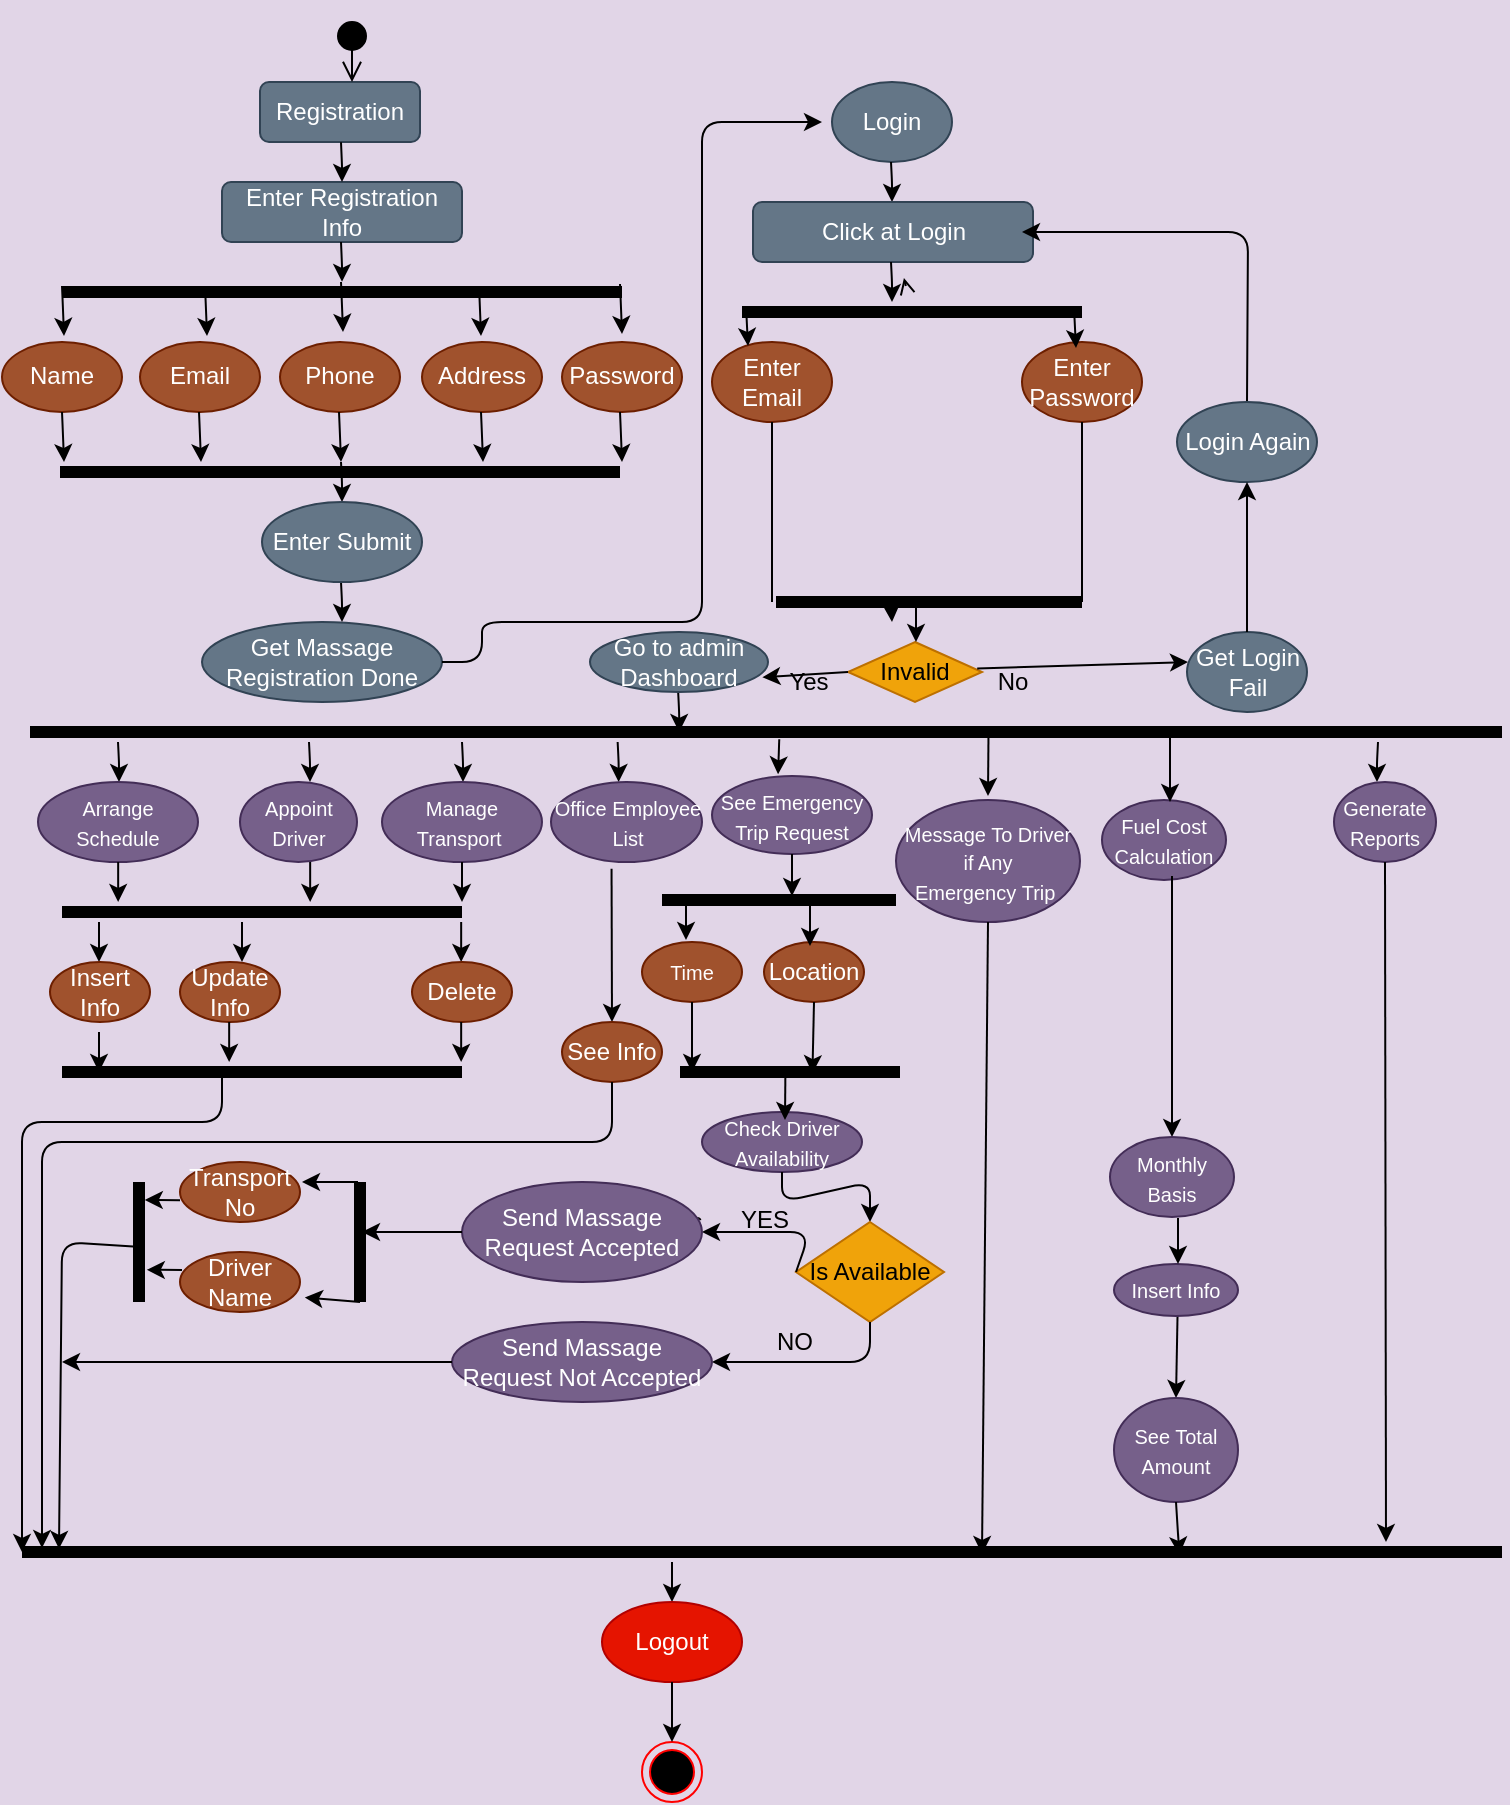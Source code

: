 <mxfile version="15.4.1" type="github">
  <diagram id="Zl01GysUVRrBJq3q0-Fd" name="Page-1">
    <mxGraphModel dx="981" dy="529" grid="0" gridSize="10" guides="1" tooltips="1" connect="1" arrows="1" fold="1" page="1" pageScale="1" pageWidth="827" pageHeight="1169" background="#E1D5E7" math="0" shadow="0">
      <root>
        <mxCell id="0" />
        <mxCell id="1" parent="0" />
        <mxCell id="w90_zhHVsFdHdV3SLVgs-108" value="" style="shape=line;html=1;strokeWidth=6;" parent="1" vertex="1">
          <mxGeometry x="340" y="444" width="117" height="10" as="geometry" />
        </mxCell>
        <mxCell id="w90_zhHVsFdHdV3SLVgs-115" value="" style="shape=line;html=1;strokeWidth=6;" parent="1" vertex="1">
          <mxGeometry x="24" y="360" width="736" height="10" as="geometry" />
        </mxCell>
        <mxCell id="w90_zhHVsFdHdV3SLVgs-117" value="" style="endArrow=classic;html=1;" parent="1" edge="1">
          <mxGeometry x="-376.5" y="220" width="50" height="50" as="geometry">
            <mxPoint x="68.0" y="370" as="sourcePoint" />
            <mxPoint x="68.5" y="390.0" as="targetPoint" />
            <Array as="points">
              <mxPoint x="68.5" y="380" />
            </Array>
          </mxGeometry>
        </mxCell>
        <mxCell id="w90_zhHVsFdHdV3SLVgs-118" value="" style="endArrow=classic;html=1;" parent="1" edge="1">
          <mxGeometry x="-281" y="220" width="50" height="50" as="geometry">
            <mxPoint x="163.5" y="370" as="sourcePoint" />
            <mxPoint x="164" y="390.0" as="targetPoint" />
            <Array as="points">
              <mxPoint x="164" y="380" />
            </Array>
          </mxGeometry>
        </mxCell>
        <mxCell id="w90_zhHVsFdHdV3SLVgs-119" value="" style="endArrow=classic;html=1;" parent="1" edge="1">
          <mxGeometry x="-204.5" y="220" width="50" height="50" as="geometry">
            <mxPoint x="240.0" y="370" as="sourcePoint" />
            <mxPoint x="240.5" y="390.0" as="targetPoint" />
            <Array as="points">
              <mxPoint x="240.5" y="380" />
            </Array>
          </mxGeometry>
        </mxCell>
        <mxCell id="w90_zhHVsFdHdV3SLVgs-120" value="" style="endArrow=classic;html=1;" parent="1" edge="1">
          <mxGeometry x="-126.68" y="220" width="50" height="50" as="geometry">
            <mxPoint x="317.82" y="370" as="sourcePoint" />
            <mxPoint x="318.32" y="390.0" as="targetPoint" />
            <Array as="points">
              <mxPoint x="318.32" y="380" />
            </Array>
          </mxGeometry>
        </mxCell>
        <mxCell id="w90_zhHVsFdHdV3SLVgs-121" value="" style="endArrow=classic;html=1;entryX=0.413;entryY=-0.021;entryDx=0;entryDy=0;entryPerimeter=0;exitX=0.509;exitY=0.86;exitDx=0;exitDy=0;exitPerimeter=0;" parent="1" source="w90_zhHVsFdHdV3SLVgs-115" target="w90_zhHVsFdHdV3SLVgs-132" edge="1">
          <mxGeometry x="-19.5" y="220" width="50" height="50" as="geometry">
            <mxPoint x="399" y="377" as="sourcePoint" />
            <mxPoint x="425.59" y="380" as="targetPoint" />
            <Array as="points" />
          </mxGeometry>
        </mxCell>
        <mxCell id="w90_zhHVsFdHdV3SLVgs-124" value="" style="endArrow=classic;html=1;" parent="1" edge="1">
          <mxGeometry x="252.5" y="220" width="50" height="50" as="geometry">
            <mxPoint x="698" y="370" as="sourcePoint" />
            <mxPoint x="697.5" y="390.0" as="targetPoint" />
            <Array as="points">
              <mxPoint x="697.5" y="380" />
            </Array>
          </mxGeometry>
        </mxCell>
        <mxCell id="w90_zhHVsFdHdV3SLVgs-128" value="&lt;font style=&quot;font-size: 10px&quot;&gt;Arrange Schedule&lt;/font&gt;" style="ellipse;whiteSpace=wrap;html=1;strokeColor=#432D57;direction=west;fillColor=#76608a;fontColor=#ffffff;" parent="1" vertex="1">
          <mxGeometry x="28" y="390" width="80" height="40" as="geometry" />
        </mxCell>
        <mxCell id="w90_zhHVsFdHdV3SLVgs-129" value="&lt;font style=&quot;font-size: 10px&quot;&gt;Appoint Driver&lt;/font&gt;" style="ellipse;whiteSpace=wrap;html=1;strokeColor=#432D57;fillColor=#76608a;fontColor=#ffffff;" parent="1" vertex="1">
          <mxGeometry x="129" y="390" width="58.5" height="40" as="geometry" />
        </mxCell>
        <mxCell id="w90_zhHVsFdHdV3SLVgs-130" value="&lt;font style=&quot;font-size: 10px&quot;&gt;Manage Transport&amp;nbsp;&lt;/font&gt;" style="ellipse;whiteSpace=wrap;html=1;strokeColor=#432D57;fillColor=#76608a;fontColor=#ffffff;" parent="1" vertex="1">
          <mxGeometry x="200" y="390" width="80" height="40" as="geometry" />
        </mxCell>
        <mxCell id="w90_zhHVsFdHdV3SLVgs-131" value="&lt;font style=&quot;font-size: 10px&quot;&gt;Office Employee List&lt;/font&gt;" style="ellipse;whiteSpace=wrap;html=1;strokeColor=#432D57;fillColor=#76608a;fontColor=#ffffff;" parent="1" vertex="1">
          <mxGeometry x="284.5" y="390" width="75.5" height="40" as="geometry" />
        </mxCell>
        <mxCell id="w90_zhHVsFdHdV3SLVgs-132" value="&lt;font style=&quot;font-size: 10px&quot;&gt;See Emergency Trip Request&lt;/font&gt;" style="ellipse;whiteSpace=wrap;html=1;strokeColor=#432D57;fillColor=#76608a;fontColor=#ffffff;" parent="1" vertex="1">
          <mxGeometry x="365" y="387" width="80" height="39" as="geometry" />
        </mxCell>
        <mxCell id="w90_zhHVsFdHdV3SLVgs-133" value="&lt;font style=&quot;font-size: 10px&quot;&gt;Fuel Cost Calculation&lt;/font&gt;" style="ellipse;whiteSpace=wrap;html=1;strokeColor=#432D57;fillColor=#76608a;fontColor=#ffffff;" parent="1" vertex="1">
          <mxGeometry x="560" y="399" width="62" height="40" as="geometry" />
        </mxCell>
        <mxCell id="w90_zhHVsFdHdV3SLVgs-136" value="&lt;font style=&quot;font-size: 10px&quot;&gt;Generate Reports&lt;/font&gt;" style="ellipse;whiteSpace=wrap;html=1;strokeColor=#432D57;fillColor=#76608a;fontColor=#ffffff;" parent="1" vertex="1">
          <mxGeometry x="676" y="390" width="51" height="40" as="geometry" />
        </mxCell>
        <mxCell id="w90_zhHVsFdHdV3SLVgs-139" value="" style="endArrow=classic;html=1;" parent="1" edge="1">
          <mxGeometry x="-96.42" y="195" width="50" height="50" as="geometry">
            <mxPoint x="348.08" y="345" as="sourcePoint" />
            <mxPoint x="348.58" y="365.0" as="targetPoint" />
            <Array as="points">
              <mxPoint x="348.58" y="355" />
            </Array>
          </mxGeometry>
        </mxCell>
        <mxCell id="w90_zhHVsFdHdV3SLVgs-142" value="" style="shape=line;html=1;strokeWidth=6;" parent="1" vertex="1">
          <mxGeometry x="40" y="450" width="200" height="10" as="geometry" />
        </mxCell>
        <mxCell id="w90_zhHVsFdHdV3SLVgs-143" value="" style="endArrow=classic;html=1;strokeColor=#000000;exitX=0.5;exitY=1;exitDx=0;exitDy=0;" parent="1" edge="1">
          <mxGeometry width="50" height="50" relative="1" as="geometry">
            <mxPoint x="68.08" y="430" as="sourcePoint" />
            <mxPoint x="68.08" y="450" as="targetPoint" />
          </mxGeometry>
        </mxCell>
        <mxCell id="w90_zhHVsFdHdV3SLVgs-144" value="" style="endArrow=classic;html=1;strokeColor=#000000;exitX=0.5;exitY=1;exitDx=0;exitDy=0;" parent="1" edge="1">
          <mxGeometry width="50" height="50" relative="1" as="geometry">
            <mxPoint x="164.08" y="430" as="sourcePoint" />
            <mxPoint x="164.08" y="450" as="targetPoint" />
          </mxGeometry>
        </mxCell>
        <mxCell id="w90_zhHVsFdHdV3SLVgs-145" value="" style="endArrow=classic;html=1;strokeColor=#000000;exitX=0.5;exitY=1;exitDx=0;exitDy=0;" parent="1" edge="1">
          <mxGeometry width="50" height="50" relative="1" as="geometry">
            <mxPoint x="240" y="430" as="sourcePoint" />
            <mxPoint x="240" y="450" as="targetPoint" />
          </mxGeometry>
        </mxCell>
        <mxCell id="w90_zhHVsFdHdV3SLVgs-146" value="" style="endArrow=classic;html=1;strokeColor=#000000;exitX=0.5;exitY=1;exitDx=0;exitDy=0;" parent="1" edge="1">
          <mxGeometry width="50" height="50" relative="1" as="geometry">
            <mxPoint x="58.5" y="460" as="sourcePoint" />
            <mxPoint x="58.5" y="480" as="targetPoint" />
          </mxGeometry>
        </mxCell>
        <mxCell id="w90_zhHVsFdHdV3SLVgs-147" value="Insert Info" style="ellipse;whiteSpace=wrap;html=1;strokeColor=#6D1F00;fillColor=#a0522d;fontColor=#ffffff;" parent="1" vertex="1">
          <mxGeometry x="34" y="480" width="50" height="30" as="geometry" />
        </mxCell>
        <mxCell id="w90_zhHVsFdHdV3SLVgs-149" value="" style="endArrow=classic;html=1;strokeColor=#000000;exitX=0.5;exitY=1;exitDx=0;exitDy=0;" parent="1" edge="1">
          <mxGeometry width="50" height="50" relative="1" as="geometry">
            <mxPoint x="130" y="460" as="sourcePoint" />
            <mxPoint x="130" y="480" as="targetPoint" />
          </mxGeometry>
        </mxCell>
        <mxCell id="w90_zhHVsFdHdV3SLVgs-150" value="" style="endArrow=classic;html=1;strokeColor=#000000;exitX=0.5;exitY=1;exitDx=0;exitDy=0;" parent="1" edge="1">
          <mxGeometry width="50" height="50" relative="1" as="geometry">
            <mxPoint x="239.58" y="460" as="sourcePoint" />
            <mxPoint x="239.58" y="480" as="targetPoint" />
          </mxGeometry>
        </mxCell>
        <mxCell id="w90_zhHVsFdHdV3SLVgs-151" value="Update Info" style="ellipse;whiteSpace=wrap;html=1;strokeColor=#6D1F00;fillColor=#a0522d;fontColor=#ffffff;" parent="1" vertex="1">
          <mxGeometry x="99" y="480" width="50" height="30" as="geometry" />
        </mxCell>
        <mxCell id="w90_zhHVsFdHdV3SLVgs-152" value="Delete" style="ellipse;whiteSpace=wrap;html=1;strokeColor=#6D1F00;fillColor=#a0522d;fontColor=#ffffff;" parent="1" vertex="1">
          <mxGeometry x="215" y="480" width="50" height="30" as="geometry" />
        </mxCell>
        <mxCell id="w90_zhHVsFdHdV3SLVgs-153" value="" style="shape=line;html=1;strokeWidth=6;" parent="1" vertex="1">
          <mxGeometry x="40" y="530" width="200" height="10" as="geometry" />
        </mxCell>
        <mxCell id="w90_zhHVsFdHdV3SLVgs-154" value="" style="endArrow=classic;html=1;strokeColor=#000000;exitX=0.5;exitY=1;exitDx=0;exitDy=0;" parent="1" edge="1">
          <mxGeometry width="50" height="50" relative="1" as="geometry">
            <mxPoint x="58.5" y="515" as="sourcePoint" />
            <mxPoint x="58.5" y="535" as="targetPoint" />
          </mxGeometry>
        </mxCell>
        <mxCell id="w90_zhHVsFdHdV3SLVgs-155" value="" style="endArrow=classic;html=1;strokeColor=#000000;exitX=0.5;exitY=1;exitDx=0;exitDy=0;" parent="1" edge="1">
          <mxGeometry width="50" height="50" relative="1" as="geometry">
            <mxPoint x="123.58" y="510" as="sourcePoint" />
            <mxPoint x="123.58" y="530" as="targetPoint" />
          </mxGeometry>
        </mxCell>
        <mxCell id="w90_zhHVsFdHdV3SLVgs-156" value="" style="endArrow=classic;html=1;strokeColor=#000000;exitX=0.5;exitY=1;exitDx=0;exitDy=0;" parent="1" edge="1">
          <mxGeometry width="50" height="50" relative="1" as="geometry">
            <mxPoint x="239.58" y="510" as="sourcePoint" />
            <mxPoint x="239.58" y="530" as="targetPoint" />
          </mxGeometry>
        </mxCell>
        <mxCell id="w90_zhHVsFdHdV3SLVgs-157" value="" style="endArrow=classic;html=1;strokeColor=#000000;entryX=0;entryY=0.5;entryDx=0;entryDy=0;entryPerimeter=0;" parent="1" target="w90_zhHVsFdHdV3SLVgs-243" edge="1">
          <mxGeometry width="50" height="50" relative="1" as="geometry">
            <mxPoint x="120" y="538" as="sourcePoint" />
            <mxPoint x="24" y="770" as="targetPoint" />
            <Array as="points">
              <mxPoint x="120" y="560" />
              <mxPoint x="20" y="560" />
            </Array>
          </mxGeometry>
        </mxCell>
        <mxCell id="w90_zhHVsFdHdV3SLVgs-158" value="" style="endArrow=classic;html=1;strokeColor=#000000;exitX=0.401;exitY=1.085;exitDx=0;exitDy=0;entryX=0.5;entryY=0;entryDx=0;entryDy=0;exitPerimeter=0;" parent="1" source="w90_zhHVsFdHdV3SLVgs-131" target="w90_zhHVsFdHdV3SLVgs-159" edge="1">
          <mxGeometry width="50" height="50" relative="1" as="geometry">
            <mxPoint x="330" y="430" as="sourcePoint" />
            <mxPoint x="330" y="450" as="targetPoint" />
          </mxGeometry>
        </mxCell>
        <mxCell id="w90_zhHVsFdHdV3SLVgs-159" value="See Info" style="ellipse;whiteSpace=wrap;html=1;strokeColor=#6D1F00;fillColor=#a0522d;fontColor=#ffffff;" parent="1" vertex="1">
          <mxGeometry x="290" y="510" width="50" height="30" as="geometry" />
        </mxCell>
        <mxCell id="w90_zhHVsFdHdV3SLVgs-161" value="" style="endArrow=classic;html=1;strokeColor=#000000;exitX=0.5;exitY=1;exitDx=0;exitDy=0;" parent="1" source="w90_zhHVsFdHdV3SLVgs-159" edge="1">
          <mxGeometry width="50" height="50" relative="1" as="geometry">
            <mxPoint x="320" y="570" as="sourcePoint" />
            <mxPoint x="30" y="773" as="targetPoint" />
            <Array as="points">
              <mxPoint x="315" y="570" />
              <mxPoint x="30" y="570" />
            </Array>
          </mxGeometry>
        </mxCell>
        <mxCell id="w90_zhHVsFdHdV3SLVgs-163" value="&lt;font style=&quot;font-size: 10px&quot;&gt;Time&lt;/font&gt;" style="ellipse;whiteSpace=wrap;html=1;strokeColor=#6D1F00;fillColor=#a0522d;fontColor=#ffffff;" parent="1" vertex="1">
          <mxGeometry x="330" y="470" width="50" height="30" as="geometry" />
        </mxCell>
        <mxCell id="w90_zhHVsFdHdV3SLVgs-173" value="&lt;font style=&quot;font-size: 10px&quot;&gt;Check Driver Availability&lt;/font&gt;" style="ellipse;whiteSpace=wrap;html=1;strokeColor=#432D57;fillColor=#76608a;fontColor=#ffffff;" parent="1" vertex="1">
          <mxGeometry x="360" y="555" width="80" height="30" as="geometry" />
        </mxCell>
        <mxCell id="w90_zhHVsFdHdV3SLVgs-174" value="" style="endArrow=classic;html=1;strokeColor=#000000;exitX=0.5;exitY=1;exitDx=0;exitDy=0;entryX=0.5;entryY=0;entryDx=0;entryDy=0;" parent="1" source="w90_zhHVsFdHdV3SLVgs-173" target="w90_zhHVsFdHdV3SLVgs-176" edge="1">
          <mxGeometry width="50" height="50" relative="1" as="geometry">
            <mxPoint x="520" y="525" as="sourcePoint" />
            <mxPoint x="420" y="550" as="targetPoint" />
            <Array as="points">
              <mxPoint x="400" y="600" />
              <mxPoint x="444" y="590" />
            </Array>
          </mxGeometry>
        </mxCell>
        <mxCell id="w90_zhHVsFdHdV3SLVgs-176" value="Is Available" style="rhombus;whiteSpace=wrap;html=1;strokeColor=#BD7000;fillColor=#f0a30a;fontColor=#000000;" parent="1" vertex="1">
          <mxGeometry x="407" y="610" width="74" height="50" as="geometry" />
        </mxCell>
        <mxCell id="w90_zhHVsFdHdV3SLVgs-177" value="" style="endArrow=classic;html=1;strokeColor=#000000;exitX=0;exitY=0.5;exitDx=0;exitDy=0;entryX=1;entryY=0.5;entryDx=0;entryDy=0;" parent="1" source="w90_zhHVsFdHdV3SLVgs-176" target="w90_zhHVsFdHdV3SLVgs-181" edge="1">
          <mxGeometry width="50" height="50" relative="1" as="geometry">
            <mxPoint x="350" y="590" as="sourcePoint" />
            <mxPoint x="300" y="590" as="targetPoint" />
            <Array as="points">
              <mxPoint x="414" y="615" />
            </Array>
          </mxGeometry>
        </mxCell>
        <mxCell id="w90_zhHVsFdHdV3SLVgs-178" value="Yes" style="text;html=1;align=center;verticalAlign=middle;resizable=0;points=[];autosize=1;strokeColor=none;" parent="1" vertex="1">
          <mxGeometry x="335" y="600" width="30" height="20" as="geometry" />
        </mxCell>
        <mxCell id="w90_zhHVsFdHdV3SLVgs-179" value="" style="endArrow=classic;html=1;strokeColor=#000000;exitX=0.5;exitY=1;exitDx=0;exitDy=0;entryX=1;entryY=0.5;entryDx=0;entryDy=0;" parent="1" source="w90_zhHVsFdHdV3SLVgs-176" target="w90_zhHVsFdHdV3SLVgs-182" edge="1">
          <mxGeometry width="50" height="50" relative="1" as="geometry">
            <mxPoint x="270" y="670" as="sourcePoint" />
            <mxPoint x="300" y="640" as="targetPoint" />
            <Array as="points">
              <mxPoint x="444" y="680" />
            </Array>
          </mxGeometry>
        </mxCell>
        <mxCell id="w90_zhHVsFdHdV3SLVgs-180" value="NO" style="text;html=1;align=center;verticalAlign=middle;resizable=0;points=[];autosize=1;strokeColor=none;" parent="1" vertex="1">
          <mxGeometry x="391.5" y="661" width="28" height="18" as="geometry" />
        </mxCell>
        <mxCell id="w90_zhHVsFdHdV3SLVgs-181" value="Send Massage Request Accepted" style="ellipse;whiteSpace=wrap;html=1;strokeColor=#432D57;fillColor=#76608a;fontColor=#ffffff;" parent="1" vertex="1">
          <mxGeometry x="240" y="590" width="120" height="50" as="geometry" />
        </mxCell>
        <mxCell id="w90_zhHVsFdHdV3SLVgs-182" value="Send Massage Request Not Accepted" style="ellipse;whiteSpace=wrap;html=1;strokeColor=#432D57;fillColor=#76608a;fontColor=#ffffff;" parent="1" vertex="1">
          <mxGeometry x="235" y="660" width="130" height="40" as="geometry" />
        </mxCell>
        <mxCell id="w90_zhHVsFdHdV3SLVgs-184" value="Transport No" style="ellipse;whiteSpace=wrap;html=1;strokeColor=#6D1F00;fillColor=#a0522d;fontColor=#ffffff;" parent="1" vertex="1">
          <mxGeometry x="99" y="580" width="60" height="30" as="geometry" />
        </mxCell>
        <mxCell id="w90_zhHVsFdHdV3SLVgs-185" value="Driver Name" style="ellipse;whiteSpace=wrap;html=1;strokeColor=#6D1F00;fillColor=#a0522d;fontColor=#ffffff;" parent="1" vertex="1">
          <mxGeometry x="99" y="625" width="60" height="30" as="geometry" />
        </mxCell>
        <mxCell id="w90_zhHVsFdHdV3SLVgs-188" value="" style="endArrow=classic;html=1;strokeColor=#000000;exitX=0;exitY=0.5;exitDx=0;exitDy=0;" parent="1" source="w90_zhHVsFdHdV3SLVgs-181" edge="1">
          <mxGeometry width="50" height="50" relative="1" as="geometry">
            <mxPoint x="180" y="620" as="sourcePoint" />
            <mxPoint x="190" y="615" as="targetPoint" />
          </mxGeometry>
        </mxCell>
        <mxCell id="w90_zhHVsFdHdV3SLVgs-191" value="" style="endArrow=classic;html=1;strokeColor=#000000;exitX=0.537;exitY=0.616;exitDx=0;exitDy=0;exitPerimeter=0;entryX=0.025;entryY=0.34;entryDx=0;entryDy=0;entryPerimeter=0;" parent="1" source="w90_zhHVsFdHdV3SLVgs-237" target="w90_zhHVsFdHdV3SLVgs-243" edge="1">
          <mxGeometry width="50" height="50" relative="1" as="geometry">
            <mxPoint x="70" y="620" as="sourcePoint" />
            <mxPoint x="40" y="1123" as="targetPoint" />
            <Array as="points">
              <mxPoint x="40" y="620" />
            </Array>
          </mxGeometry>
        </mxCell>
        <mxCell id="w90_zhHVsFdHdV3SLVgs-192" value="" style="endArrow=classic;html=1;strokeColor=#000000;exitX=0;exitY=0.5;exitDx=0;exitDy=0;" parent="1" source="w90_zhHVsFdHdV3SLVgs-182" edge="1">
          <mxGeometry width="50" height="50" relative="1" as="geometry">
            <mxPoint x="175.72" y="657.68" as="sourcePoint" />
            <mxPoint x="40" y="680" as="targetPoint" />
          </mxGeometry>
        </mxCell>
        <mxCell id="w90_zhHVsFdHdV3SLVgs-199" value="" style="endArrow=classic;html=1;strokeColor=#000000;entryX=0.5;entryY=0;entryDx=0;entryDy=0;" parent="1" target="w90_zhHVsFdHdV3SLVgs-205" edge="1">
          <mxGeometry width="50" height="50" relative="1" as="geometry">
            <mxPoint x="595" y="437" as="sourcePoint" />
            <mxPoint x="587" y="567.5" as="targetPoint" />
            <Array as="points" />
          </mxGeometry>
        </mxCell>
        <mxCell id="w90_zhHVsFdHdV3SLVgs-205" value="&lt;font style=&quot;font-size: 10px&quot;&gt;Monthly Basis&lt;/font&gt;" style="ellipse;whiteSpace=wrap;html=1;strokeColor=#432D57;fillColor=#76608a;fontColor=#ffffff;" parent="1" vertex="1">
          <mxGeometry x="564" y="567.5" width="62" height="40" as="geometry" />
        </mxCell>
        <mxCell id="w90_zhHVsFdHdV3SLVgs-212" value="" style="endArrow=classic;html=1;strokeColor=#000000;exitX=0.5;exitY=1;exitDx=0;exitDy=0;entryX=0.5;entryY=0;entryDx=0;entryDy=0;" parent="1" target="w90_zhHVsFdHdV3SLVgs-215" edge="1">
          <mxGeometry width="50" height="50" relative="1" as="geometry">
            <mxPoint x="598" y="644" as="sourcePoint" />
            <mxPoint x="603" y="698" as="targetPoint" />
          </mxGeometry>
        </mxCell>
        <mxCell id="w90_zhHVsFdHdV3SLVgs-215" value="&lt;font style=&quot;font-size: 10px&quot;&gt;See Total Amount&lt;/font&gt;" style="ellipse;whiteSpace=wrap;html=1;strokeColor=#432D57;fillColor=#76608a;fontColor=#ffffff;" parent="1" vertex="1">
          <mxGeometry x="566" y="698" width="62" height="52" as="geometry" />
        </mxCell>
        <mxCell id="w90_zhHVsFdHdV3SLVgs-221" value="" style="endArrow=classic;html=1;strokeColor=#000000;exitX=0.5;exitY=1;exitDx=0;exitDy=0;" parent="1" source="w90_zhHVsFdHdV3SLVgs-132" edge="1">
          <mxGeometry width="50" height="50" relative="1" as="geometry">
            <mxPoint x="320" y="460" as="sourcePoint" />
            <mxPoint x="405" y="447" as="targetPoint" />
          </mxGeometry>
        </mxCell>
        <mxCell id="w90_zhHVsFdHdV3SLVgs-164" value="Location" style="ellipse;whiteSpace=wrap;html=1;strokeColor=#6D1F00;fillColor=#a0522d;fontColor=#ffffff;" parent="1" vertex="1">
          <mxGeometry x="391" y="470" width="50" height="30" as="geometry" />
        </mxCell>
        <mxCell id="w90_zhHVsFdHdV3SLVgs-226" value="" style="endArrow=classic;html=1;strokeColor=#000000;exitX=0.06;exitY=0.42;exitDx=0;exitDy=0;exitPerimeter=0;" parent="1" edge="1">
          <mxGeometry width="50" height="50" relative="1" as="geometry">
            <mxPoint x="352.02" y="448.2" as="sourcePoint" />
            <mxPoint x="352" y="469" as="targetPoint" />
          </mxGeometry>
        </mxCell>
        <mxCell id="w90_zhHVsFdHdV3SLVgs-230" value="" style="endArrow=classic;html=1;strokeColor=#000000;exitX=0.5;exitY=1;exitDx=0;exitDy=0;entryX=0.602;entryY=0.56;entryDx=0;entryDy=0;entryPerimeter=0;" parent="1" source="w90_zhHVsFdHdV3SLVgs-164" target="w90_zhHVsFdHdV3SLVgs-232" edge="1">
          <mxGeometry width="50" height="50" relative="1" as="geometry">
            <mxPoint x="443.708" y="510" as="sourcePoint" />
            <mxPoint x="402" y="535" as="targetPoint" />
          </mxGeometry>
        </mxCell>
        <mxCell id="w90_zhHVsFdHdV3SLVgs-231" value="" style="endArrow=classic;html=1;strokeColor=#000000;exitX=0.5;exitY=1;exitDx=0;exitDy=0;" parent="1" source="w90_zhHVsFdHdV3SLVgs-163" edge="1">
          <mxGeometry width="50" height="50" relative="1" as="geometry">
            <mxPoint x="367.708" y="510" as="sourcePoint" />
            <mxPoint x="355" y="535" as="targetPoint" />
          </mxGeometry>
        </mxCell>
        <mxCell id="w90_zhHVsFdHdV3SLVgs-232" value="" style="shape=line;html=1;strokeWidth=6;" parent="1" vertex="1">
          <mxGeometry x="349" y="530" width="110" height="10" as="geometry" />
        </mxCell>
        <mxCell id="w90_zhHVsFdHdV3SLVgs-235" value="" style="endArrow=classic;html=1;strokeColor=#000000;" parent="1" edge="1">
          <mxGeometry width="50" height="50" relative="1" as="geometry">
            <mxPoint x="401.708" y="534" as="sourcePoint" />
            <mxPoint x="401.5" y="559" as="targetPoint" />
          </mxGeometry>
        </mxCell>
        <mxCell id="w90_zhHVsFdHdV3SLVgs-236" value="" style="shape=line;html=1;strokeWidth=6;rotation=90;" parent="1" vertex="1">
          <mxGeometry x="159" y="615" width="60" height="10" as="geometry" />
        </mxCell>
        <mxCell id="w90_zhHVsFdHdV3SLVgs-237" value="" style="shape=line;html=1;strokeWidth=6;rotation=90;" parent="1" vertex="1">
          <mxGeometry x="48.5" y="607.5" width="60" height="25" as="geometry" />
        </mxCell>
        <mxCell id="w90_zhHVsFdHdV3SLVgs-238" value="" style="endArrow=classic;html=1;strokeColor=#000000;exitX=1;exitY=0.5;exitDx=0;exitDy=0;exitPerimeter=0;entryX=1.04;entryY=0.76;entryDx=0;entryDy=0;entryPerimeter=0;" parent="1" source="w90_zhHVsFdHdV3SLVgs-236" target="w90_zhHVsFdHdV3SLVgs-185" edge="1">
          <mxGeometry width="50" height="50" relative="1" as="geometry">
            <mxPoint x="320" y="660" as="sourcePoint" />
            <mxPoint x="370" y="610" as="targetPoint" />
          </mxGeometry>
        </mxCell>
        <mxCell id="w90_zhHVsFdHdV3SLVgs-239" value="" style="endArrow=classic;html=1;strokeColor=#000000;" parent="1" edge="1">
          <mxGeometry width="50" height="50" relative="1" as="geometry">
            <mxPoint x="188" y="590" as="sourcePoint" />
            <mxPoint x="160" y="590" as="targetPoint" />
          </mxGeometry>
        </mxCell>
        <mxCell id="w90_zhHVsFdHdV3SLVgs-240" value="" style="endArrow=classic;html=1;strokeColor=#000000;entryX=1.04;entryY=0.76;entryDx=0;entryDy=0;entryPerimeter=0;" parent="1" edge="1">
          <mxGeometry width="50" height="50" relative="1" as="geometry">
            <mxPoint x="100" y="634" as="sourcePoint" />
            <mxPoint x="82.4" y="633.9" as="targetPoint" />
          </mxGeometry>
        </mxCell>
        <mxCell id="w90_zhHVsFdHdV3SLVgs-241" value="" style="endArrow=classic;html=1;strokeColor=#000000;entryX=1.04;entryY=0.76;entryDx=0;entryDy=0;entryPerimeter=0;" parent="1" edge="1">
          <mxGeometry width="50" height="50" relative="1" as="geometry">
            <mxPoint x="99" y="599.1" as="sourcePoint" />
            <mxPoint x="81.4" y="599.0" as="targetPoint" />
          </mxGeometry>
        </mxCell>
        <mxCell id="w90_zhHVsFdHdV3SLVgs-243" value="" style="shape=line;html=1;strokeWidth=6;" parent="1" vertex="1">
          <mxGeometry x="20" y="770" width="740" height="10" as="geometry" />
        </mxCell>
        <mxCell id="w90_zhHVsFdHdV3SLVgs-245" value="" style="ellipse;html=1;shape=endState;fillColor=#000000;strokeColor=#ff0000;" parent="1" vertex="1">
          <mxGeometry x="330" y="870" width="30" height="30" as="geometry" />
        </mxCell>
        <mxCell id="w90_zhHVsFdHdV3SLVgs-246" value="" style="endArrow=classic;html=1;strokeColor=#000000;" parent="1" edge="1">
          <mxGeometry width="50" height="50" relative="1" as="geometry">
            <mxPoint x="345" y="780" as="sourcePoint" />
            <mxPoint x="345" y="800" as="targetPoint" />
          </mxGeometry>
        </mxCell>
        <mxCell id="w90_zhHVsFdHdV3SLVgs-249" value="Logout" style="ellipse;whiteSpace=wrap;html=1;strokeColor=#B20000;fillColor=#e51400;fontColor=#ffffff;" parent="1" vertex="1">
          <mxGeometry x="310" y="800" width="70" height="40" as="geometry" />
        </mxCell>
        <mxCell id="w90_zhHVsFdHdV3SLVgs-250" value="" style="endArrow=classic;html=1;strokeColor=#000000;exitX=0.5;exitY=1;exitDx=0;exitDy=0;entryX=0.5;entryY=0;entryDx=0;entryDy=0;" parent="1" source="w90_zhHVsFdHdV3SLVgs-249" target="w90_zhHVsFdHdV3SLVgs-245" edge="1">
          <mxGeometry width="50" height="50" relative="1" as="geometry">
            <mxPoint x="320" y="760" as="sourcePoint" />
            <mxPoint x="370" y="710" as="targetPoint" />
          </mxGeometry>
        </mxCell>
        <mxCell id="w90_zhHVsFdHdV3SLVgs-257" value="" style="group" parent="1" vertex="1" connectable="0">
          <mxGeometry x="10" y="9" width="657.5" height="341" as="geometry" />
        </mxCell>
        <mxCell id="w90_zhHVsFdHdV3SLVgs-45" value="" style="endArrow=classic;html=1;" parent="w90_zhHVsFdHdV3SLVgs-257" edge="1">
          <mxGeometry y="11" width="50" height="50" as="geometry">
            <mxPoint x="169.5" y="221" as="sourcePoint" />
            <mxPoint x="170" y="241" as="targetPoint" />
            <Array as="points">
              <mxPoint x="170" y="231" />
            </Array>
          </mxGeometry>
        </mxCell>
        <mxCell id="w90_zhHVsFdHdV3SLVgs-46" value="Get Massage Registration Done" style="ellipse;whiteSpace=wrap;html=1;fillColor=#647687;strokeColor=#314354;fontColor=#ffffff;" parent="w90_zhHVsFdHdV3SLVgs-257" vertex="1">
          <mxGeometry x="100" y="301" width="120" height="40" as="geometry" />
        </mxCell>
        <mxCell id="w90_zhHVsFdHdV3SLVgs-47" value="" style="endArrow=classic;html=1;" parent="w90_zhHVsFdHdV3SLVgs-257" edge="1">
          <mxGeometry y="1" width="50" height="50" as="geometry">
            <mxPoint x="169.5" y="281" as="sourcePoint" />
            <mxPoint x="170" y="301" as="targetPoint" />
            <Array as="points">
              <mxPoint x="170" y="291" />
            </Array>
          </mxGeometry>
        </mxCell>
        <mxCell id="w90_zhHVsFdHdV3SLVgs-48" value="Enter Submit" style="ellipse;whiteSpace=wrap;html=1;fillColor=#647687;strokeColor=#314354;fontColor=#ffffff;" parent="w90_zhHVsFdHdV3SLVgs-257" vertex="1">
          <mxGeometry x="130" y="241" width="80" height="40" as="geometry" />
        </mxCell>
        <mxCell id="w90_zhHVsFdHdV3SLVgs-49" value="" style="endArrow=classic;html=1;exitX=1;exitY=0.5;exitDx=0;exitDy=0;" parent="w90_zhHVsFdHdV3SLVgs-257" source="w90_zhHVsFdHdV3SLVgs-46" edge="1">
          <mxGeometry y="31" width="50" height="50" as="geometry">
            <mxPoint x="230" y="311" as="sourcePoint" />
            <mxPoint x="410" y="51" as="targetPoint" />
            <Array as="points">
              <mxPoint x="240" y="321" />
              <mxPoint x="240" y="301" />
              <mxPoint x="350" y="301" />
              <mxPoint x="350" y="221" />
              <mxPoint x="350" y="51" />
            </Array>
          </mxGeometry>
        </mxCell>
        <mxCell id="w90_zhHVsFdHdV3SLVgs-50" value="Login" style="ellipse;whiteSpace=wrap;html=1;fillColor=#647687;strokeColor=#314354;fontColor=#ffffff;" parent="w90_zhHVsFdHdV3SLVgs-257" vertex="1">
          <mxGeometry x="415" y="31" width="60" height="40" as="geometry" />
        </mxCell>
        <mxCell id="w90_zhHVsFdHdV3SLVgs-51" value="" style="endArrow=classic;html=1;" parent="w90_zhHVsFdHdV3SLVgs-257" edge="1">
          <mxGeometry y="-19" width="50" height="50" as="geometry">
            <mxPoint x="444.5" y="71" as="sourcePoint" />
            <mxPoint x="445" y="91" as="targetPoint" />
            <Array as="points">
              <mxPoint x="445" y="81" />
            </Array>
          </mxGeometry>
        </mxCell>
        <mxCell id="w90_zhHVsFdHdV3SLVgs-52" value="Click at Login" style="rounded=1;whiteSpace=wrap;html=1;fillColor=#647687;strokeColor=#314354;fontColor=#ffffff;" parent="w90_zhHVsFdHdV3SLVgs-257" vertex="1">
          <mxGeometry x="375.5" y="91" width="140" height="30" as="geometry" />
        </mxCell>
        <mxCell id="w90_zhHVsFdHdV3SLVgs-53" value="" style="endArrow=classic;html=1;" parent="w90_zhHVsFdHdV3SLVgs-257" edge="1">
          <mxGeometry y="-29" width="50" height="50" as="geometry">
            <mxPoint x="444.5" y="121" as="sourcePoint" />
            <mxPoint x="445" y="141" as="targetPoint" />
            <Array as="points">
              <mxPoint x="445" y="131" />
            </Array>
          </mxGeometry>
        </mxCell>
        <mxCell id="w90_zhHVsFdHdV3SLVgs-55" value="Enter Email" style="ellipse;whiteSpace=wrap;html=1;fillColor=#a0522d;strokeColor=#6D1F00;fontColor=#ffffff;" parent="w90_zhHVsFdHdV3SLVgs-257" vertex="1">
          <mxGeometry x="355" y="161" width="60" height="40" as="geometry" />
        </mxCell>
        <mxCell id="w90_zhHVsFdHdV3SLVgs-56" value="Enter Password" style="ellipse;whiteSpace=wrap;html=1;fillColor=#a0522d;strokeColor=#6D1F00;fontColor=#ffffff;" parent="w90_zhHVsFdHdV3SLVgs-257" vertex="1">
          <mxGeometry x="510" y="161" width="60" height="40" as="geometry" />
        </mxCell>
        <mxCell id="w90_zhHVsFdHdV3SLVgs-58" value="" style="endArrow=classic;html=1;" parent="w90_zhHVsFdHdV3SLVgs-257" edge="1">
          <mxGeometry x="26" y="-36" width="50" height="50" as="geometry">
            <mxPoint x="536" y="144" as="sourcePoint" />
            <mxPoint x="537" y="164" as="targetPoint" />
            <Array as="points">
              <mxPoint x="536.5" y="154" />
            </Array>
          </mxGeometry>
        </mxCell>
        <mxCell id="w90_zhHVsFdHdV3SLVgs-60" value="" style="endArrow=none;html=1;entryX=0.5;entryY=1;entryDx=0;entryDy=0;" parent="w90_zhHVsFdHdV3SLVgs-257" target="w90_zhHVsFdHdV3SLVgs-55" edge="1">
          <mxGeometry y="31" width="50" height="50" as="geometry">
            <mxPoint x="385" y="291" as="sourcePoint" />
            <mxPoint x="430" y="241" as="targetPoint" />
          </mxGeometry>
        </mxCell>
        <mxCell id="w90_zhHVsFdHdV3SLVgs-61" value="" style="endArrow=none;html=1;entryX=0.5;entryY=1;entryDx=0;entryDy=0;" parent="w90_zhHVsFdHdV3SLVgs-257" target="w90_zhHVsFdHdV3SLVgs-56" edge="1">
          <mxGeometry y="31" width="50" height="50" as="geometry">
            <mxPoint x="540" y="291" as="sourcePoint" />
            <mxPoint x="430" y="241" as="targetPoint" />
          </mxGeometry>
        </mxCell>
        <mxCell id="w90_zhHVsFdHdV3SLVgs-62" value="" style="endArrow=classic;html=1;" parent="w90_zhHVsFdHdV3SLVgs-257" edge="1">
          <mxGeometry y="31" width="50" height="50" as="geometry">
            <mxPoint x="444.5" y="291" as="sourcePoint" />
            <mxPoint x="445" y="301" as="targetPoint" />
            <Array as="points">
              <mxPoint x="445" y="301" />
            </Array>
          </mxGeometry>
        </mxCell>
        <mxCell id="w90_zhHVsFdHdV3SLVgs-63" value="Invalid" style="rhombus;whiteSpace=wrap;html=1;fillColor=#f0a30a;strokeColor=#BD7000;fontColor=#000000;" parent="w90_zhHVsFdHdV3SLVgs-257" vertex="1">
          <mxGeometry x="423" y="311" width="67" height="30" as="geometry" />
        </mxCell>
        <mxCell id="w90_zhHVsFdHdV3SLVgs-64" value="" style="endArrow=classic;html=1;exitX=0;exitY=0.5;exitDx=0;exitDy=0;entryX=-0.07;entryY=0.38;entryDx=0;entryDy=0;entryPerimeter=0;" parent="w90_zhHVsFdHdV3SLVgs-257" source="w90_zhHVsFdHdV3SLVgs-63" target="w90_zhHVsFdHdV3SLVgs-66" edge="1">
          <mxGeometry y="31" width="50" height="50" as="geometry">
            <mxPoint x="380" y="391" as="sourcePoint" />
            <mxPoint x="390" y="341" as="targetPoint" />
          </mxGeometry>
        </mxCell>
        <mxCell id="w90_zhHVsFdHdV3SLVgs-65" value="Go to admin Dashboard" style="ellipse;whiteSpace=wrap;html=1;fillColor=#647687;strokeColor=#314354;fontColor=#ffffff;" parent="w90_zhHVsFdHdV3SLVgs-257" vertex="1">
          <mxGeometry x="294" y="306" width="89" height="30" as="geometry" />
        </mxCell>
        <mxCell id="w90_zhHVsFdHdV3SLVgs-66" value="Yes" style="text;html=1;align=center;verticalAlign=middle;resizable=0;points=[];autosize=1;strokeColor=none;" parent="w90_zhHVsFdHdV3SLVgs-257" vertex="1">
          <mxGeometry x="383" y="321" width="40" height="20" as="geometry" />
        </mxCell>
        <mxCell id="w90_zhHVsFdHdV3SLVgs-68" value="No" style="text;html=1;align=center;verticalAlign=middle;resizable=0;points=[];autosize=1;strokeColor=none;" parent="w90_zhHVsFdHdV3SLVgs-257" vertex="1">
          <mxGeometry x="490" y="321" width="30" height="20" as="geometry" />
        </mxCell>
        <mxCell id="w90_zhHVsFdHdV3SLVgs-69" value="Get Login Fail" style="ellipse;whiteSpace=wrap;html=1;fillColor=#647687;strokeColor=#314354;fontColor=#ffffff;" parent="w90_zhHVsFdHdV3SLVgs-257" vertex="1">
          <mxGeometry x="592.5" y="306" width="60" height="40" as="geometry" />
        </mxCell>
        <mxCell id="w90_zhHVsFdHdV3SLVgs-70" value="" style="endArrow=classic;html=1;exitX=0.5;exitY=0;exitDx=0;exitDy=0;" parent="w90_zhHVsFdHdV3SLVgs-257" source="w90_zhHVsFdHdV3SLVgs-71" edge="1">
          <mxGeometry x="-5" y="31" width="50" height="50" as="geometry">
            <mxPoint x="617.5" y="191" as="sourcePoint" />
            <mxPoint x="510" y="106" as="targetPoint" />
            <Array as="points">
              <mxPoint x="623" y="106" />
            </Array>
          </mxGeometry>
        </mxCell>
        <mxCell id="w90_zhHVsFdHdV3SLVgs-71" value="Login Again" style="ellipse;whiteSpace=wrap;html=1;fillColor=#647687;strokeColor=#314354;fontColor=#ffffff;" parent="w90_zhHVsFdHdV3SLVgs-257" vertex="1">
          <mxGeometry x="587.5" y="191" width="70" height="40" as="geometry" />
        </mxCell>
        <mxCell id="w90_zhHVsFdHdV3SLVgs-72" value="" style="endArrow=classic;html=1;exitX=0.5;exitY=0;exitDx=0;exitDy=0;entryX=0.5;entryY=1;entryDx=0;entryDy=0;" parent="w90_zhHVsFdHdV3SLVgs-257" source="w90_zhHVsFdHdV3SLVgs-69" target="w90_zhHVsFdHdV3SLVgs-71" edge="1">
          <mxGeometry y="31" width="50" height="50" as="geometry">
            <mxPoint x="380" y="391" as="sourcePoint" />
            <mxPoint x="430" y="341" as="targetPoint" />
          </mxGeometry>
        </mxCell>
        <mxCell id="w90_zhHVsFdHdV3SLVgs-74" value="Registration" style="rounded=1;whiteSpace=wrap;html=1;fillColor=#647687;strokeColor=#314354;fontColor=#ffffff;" parent="w90_zhHVsFdHdV3SLVgs-257" vertex="1">
          <mxGeometry x="129" y="31" width="80" height="30" as="geometry" />
        </mxCell>
        <mxCell id="w90_zhHVsFdHdV3SLVgs-75" value="Enter Registration Info" style="rounded=1;whiteSpace=wrap;html=1;fillColor=#647687;strokeColor=#314354;fontColor=#ffffff;" parent="w90_zhHVsFdHdV3SLVgs-257" vertex="1">
          <mxGeometry x="110" y="81" width="120" height="30" as="geometry" />
        </mxCell>
        <mxCell id="w90_zhHVsFdHdV3SLVgs-76" value="" style="endArrow=classic;html=1;" parent="w90_zhHVsFdHdV3SLVgs-257" edge="1">
          <mxGeometry y="26.142" width="50" height="58.294" as="geometry">
            <mxPoint x="169.5" y="61.118" as="sourcePoint" />
            <mxPoint x="170" y="81" as="targetPoint" />
            <Array as="points">
              <mxPoint x="170" y="72.777" />
            </Array>
          </mxGeometry>
        </mxCell>
        <mxCell id="w90_zhHVsFdHdV3SLVgs-77" value="" style="endArrow=classic;html=1;" parent="w90_zhHVsFdHdV3SLVgs-257" edge="1">
          <mxGeometry y="6.072" width="50" height="58.294" as="geometry">
            <mxPoint x="169.5" y="111.001" as="sourcePoint" />
            <mxPoint x="170" y="130.93" as="targetPoint" />
            <Array as="points">
              <mxPoint x="170" y="122.66" />
            </Array>
          </mxGeometry>
        </mxCell>
        <mxCell id="w90_zhHVsFdHdV3SLVgs-84" value="Name" style="ellipse;whiteSpace=wrap;html=1;fillColor=#a0522d;strokeColor=#6D1F00;fontColor=#ffffff;" parent="w90_zhHVsFdHdV3SLVgs-257" vertex="1">
          <mxGeometry y="161.004" width="60" height="34.976" as="geometry" />
        </mxCell>
        <mxCell id="w90_zhHVsFdHdV3SLVgs-85" value="Email" style="ellipse;whiteSpace=wrap;html=1;fillColor=#a0522d;strokeColor=#6D1F00;fontColor=#ffffff;" parent="w90_zhHVsFdHdV3SLVgs-257" vertex="1">
          <mxGeometry x="69" y="161.004" width="60" height="34.976" as="geometry" />
        </mxCell>
        <mxCell id="w90_zhHVsFdHdV3SLVgs-86" value="Phone" style="ellipse;whiteSpace=wrap;html=1;fillColor=#a0522d;strokeColor=#6D1F00;fontColor=#ffffff;" parent="w90_zhHVsFdHdV3SLVgs-257" vertex="1">
          <mxGeometry x="139" y="161.004" width="60" height="34.976" as="geometry" />
        </mxCell>
        <mxCell id="w90_zhHVsFdHdV3SLVgs-87" value="Address" style="ellipse;whiteSpace=wrap;html=1;fillColor=#a0522d;strokeColor=#6D1F00;fontColor=#ffffff;" parent="w90_zhHVsFdHdV3SLVgs-257" vertex="1">
          <mxGeometry x="210" y="161.004" width="60" height="34.976" as="geometry" />
        </mxCell>
        <mxCell id="w90_zhHVsFdHdV3SLVgs-88" value="Password" style="ellipse;whiteSpace=wrap;html=1;fillColor=#a0522d;strokeColor=#6D1F00;fontColor=#ffffff;" parent="w90_zhHVsFdHdV3SLVgs-257" vertex="1">
          <mxGeometry x="280" y="161.004" width="60" height="34.976" as="geometry" />
        </mxCell>
        <mxCell id="w90_zhHVsFdHdV3SLVgs-89" value="" style="html=1;verticalAlign=bottom;startArrow=circle;startFill=1;endArrow=open;startSize=6;endSize=8;" parent="w90_zhHVsFdHdV3SLVgs-257" edge="1">
          <mxGeometry width="80" as="geometry">
            <mxPoint x="175" as="sourcePoint" />
            <mxPoint x="175" y="31" as="targetPoint" />
          </mxGeometry>
        </mxCell>
        <mxCell id="w90_zhHVsFdHdV3SLVgs-90" value="" style="shape=line;html=1;strokeWidth=6;" parent="w90_zhHVsFdHdV3SLVgs-257" vertex="1">
          <mxGeometry x="30" y="131" width="280" height="10" as="geometry" />
        </mxCell>
        <mxCell id="w90_zhHVsFdHdV3SLVgs-94" value="" style="endArrow=classic;html=1;" parent="w90_zhHVsFdHdV3SLVgs-257" edge="1">
          <mxGeometry y="-6.908" width="50" height="58.294" as="geometry">
            <mxPoint x="30" y="132.997" as="sourcePoint" />
            <mxPoint x="31" y="157.95" as="targetPoint" />
            <Array as="points">
              <mxPoint x="30.5" y="144.656" />
            </Array>
          </mxGeometry>
        </mxCell>
        <mxCell id="w90_zhHVsFdHdV3SLVgs-95" value="" style="endArrow=classic;html=1;" parent="w90_zhHVsFdHdV3SLVgs-257" edge="1">
          <mxGeometry x="71.5" y="-6.908" width="50" height="58.294" as="geometry">
            <mxPoint x="101.5" y="132.997" as="sourcePoint" />
            <mxPoint x="102.5" y="157.95" as="targetPoint" />
            <Array as="points">
              <mxPoint x="102" y="144.656" />
            </Array>
          </mxGeometry>
        </mxCell>
        <mxCell id="w90_zhHVsFdHdV3SLVgs-96" value="" style="endArrow=classic;html=1;" parent="w90_zhHVsFdHdV3SLVgs-257" edge="1">
          <mxGeometry x="139.5" y="-8.908" width="50" height="58.294" as="geometry">
            <mxPoint x="169.5" y="130.997" as="sourcePoint" />
            <mxPoint x="170.5" y="155.95" as="targetPoint" />
            <Array as="points">
              <mxPoint x="170" y="142.656" />
            </Array>
          </mxGeometry>
        </mxCell>
        <mxCell id="w90_zhHVsFdHdV3SLVgs-97" value="" style="endArrow=classic;html=1;" parent="w90_zhHVsFdHdV3SLVgs-257" edge="1">
          <mxGeometry x="208.5" y="-6.908" width="50" height="58.294" as="geometry">
            <mxPoint x="238.5" y="132.997" as="sourcePoint" />
            <mxPoint x="239.5" y="157.95" as="targetPoint" />
            <Array as="points">
              <mxPoint x="239" y="144.656" />
            </Array>
          </mxGeometry>
        </mxCell>
        <mxCell id="w90_zhHVsFdHdV3SLVgs-98" value="" style="endArrow=classic;html=1;" parent="w90_zhHVsFdHdV3SLVgs-257" edge="1">
          <mxGeometry x="279" y="-7.908" width="50" height="58.294" as="geometry">
            <mxPoint x="309" y="131.997" as="sourcePoint" />
            <mxPoint x="310" y="156.95" as="targetPoint" />
            <Array as="points">
              <mxPoint x="309.5" y="143.656" />
            </Array>
          </mxGeometry>
        </mxCell>
        <mxCell id="w90_zhHVsFdHdV3SLVgs-100" value="" style="endArrow=classic;html=1;" parent="w90_zhHVsFdHdV3SLVgs-257" edge="1">
          <mxGeometry y="56.072" width="50" height="58.294" as="geometry">
            <mxPoint x="30" y="195.977" as="sourcePoint" />
            <mxPoint x="31" y="221" as="targetPoint" />
            <Array as="points">
              <mxPoint x="30.5" y="207.636" />
            </Array>
          </mxGeometry>
        </mxCell>
        <mxCell id="w90_zhHVsFdHdV3SLVgs-101" value="" style="endArrow=classic;html=1;" parent="w90_zhHVsFdHdV3SLVgs-257" edge="1">
          <mxGeometry x="68.5" y="56.072" width="50" height="58.294" as="geometry">
            <mxPoint x="98.5" y="195.977" as="sourcePoint" />
            <mxPoint x="99.5" y="221" as="targetPoint" />
            <Array as="points">
              <mxPoint x="99" y="207.636" />
            </Array>
          </mxGeometry>
        </mxCell>
        <mxCell id="w90_zhHVsFdHdV3SLVgs-102" value="" style="endArrow=classic;html=1;" parent="w90_zhHVsFdHdV3SLVgs-257" edge="1">
          <mxGeometry x="138.5" y="56.072" width="50" height="58.294" as="geometry">
            <mxPoint x="168.5" y="195.977" as="sourcePoint" />
            <mxPoint x="169.5" y="221" as="targetPoint" />
            <Array as="points">
              <mxPoint x="169" y="207.636" />
            </Array>
          </mxGeometry>
        </mxCell>
        <mxCell id="w90_zhHVsFdHdV3SLVgs-103" value="" style="endArrow=classic;html=1;" parent="w90_zhHVsFdHdV3SLVgs-257" edge="1">
          <mxGeometry x="209.5" y="56.072" width="50" height="58.294" as="geometry">
            <mxPoint x="239.5" y="195.977" as="sourcePoint" />
            <mxPoint x="240.5" y="221" as="targetPoint" />
            <Array as="points">
              <mxPoint x="240" y="207.636" />
            </Array>
          </mxGeometry>
        </mxCell>
        <mxCell id="w90_zhHVsFdHdV3SLVgs-104" value="" style="endArrow=classic;html=1;" parent="w90_zhHVsFdHdV3SLVgs-257" edge="1">
          <mxGeometry x="279" y="56.072" width="50" height="58.294" as="geometry">
            <mxPoint x="309" y="195.977" as="sourcePoint" />
            <mxPoint x="310" y="221" as="targetPoint" />
            <Array as="points">
              <mxPoint x="309.5" y="207.636" />
            </Array>
          </mxGeometry>
        </mxCell>
        <mxCell id="w90_zhHVsFdHdV3SLVgs-105" value="" style="shape=line;html=1;strokeWidth=6;" parent="w90_zhHVsFdHdV3SLVgs-257" vertex="1">
          <mxGeometry x="29" y="221" width="280" height="10" as="geometry" />
        </mxCell>
        <mxCell id="2XMG3CZPHC--YGCJiQQZ-8" value="" style="edgeStyle=none;curved=1;rounded=0;orthogonalLoop=1;jettySize=auto;html=1;endArrow=open;sourcePerimeterSpacing=8;targetPerimeterSpacing=8;" parent="w90_zhHVsFdHdV3SLVgs-257" source="w90_zhHVsFdHdV3SLVgs-106" target="w90_zhHVsFdHdV3SLVgs-52" edge="1">
          <mxGeometry relative="1" as="geometry" />
        </mxCell>
        <mxCell id="w90_zhHVsFdHdV3SLVgs-106" value="" style="shape=line;html=1;strokeWidth=6;" parent="w90_zhHVsFdHdV3SLVgs-257" vertex="1">
          <mxGeometry x="370" y="141" width="170" height="10" as="geometry" />
        </mxCell>
        <mxCell id="w90_zhHVsFdHdV3SLVgs-107" value="" style="endArrow=classic;html=1;" parent="w90_zhHVsFdHdV3SLVgs-257" edge="1">
          <mxGeometry x="-138" y="-37" width="50" height="50" as="geometry">
            <mxPoint x="372" y="143" as="sourcePoint" />
            <mxPoint x="373" y="163" as="targetPoint" />
            <Array as="points">
              <mxPoint x="372.5" y="153" />
            </Array>
          </mxGeometry>
        </mxCell>
        <mxCell id="w90_zhHVsFdHdV3SLVgs-224" value="" style="shape=line;html=1;strokeWidth=6;" parent="w90_zhHVsFdHdV3SLVgs-257" vertex="1">
          <mxGeometry x="387" y="286" width="153" height="10" as="geometry" />
        </mxCell>
        <mxCell id="2XMG3CZPHC--YGCJiQQZ-5" value="" style="endArrow=classic;html=1;sourcePerimeterSpacing=8;targetPerimeterSpacing=8;" parent="w90_zhHVsFdHdV3SLVgs-257" edge="1">
          <mxGeometry width="50" height="50" relative="1" as="geometry">
            <mxPoint x="457" y="293" as="sourcePoint" />
            <mxPoint x="457" y="311" as="targetPoint" />
          </mxGeometry>
        </mxCell>
        <mxCell id="2XMG3CZPHC--YGCJiQQZ-6" value="" style="endArrow=classic;html=1;sourcePerimeterSpacing=8;targetPerimeterSpacing=8;exitX=-0.08;exitY=0.16;exitDx=0;exitDy=0;exitPerimeter=0;" parent="w90_zhHVsFdHdV3SLVgs-257" source="w90_zhHVsFdHdV3SLVgs-68" edge="1">
          <mxGeometry width="50" height="50" relative="1" as="geometry">
            <mxPoint x="542.5" y="371" as="sourcePoint" />
            <mxPoint x="593" y="321" as="targetPoint" />
          </mxGeometry>
        </mxCell>
        <mxCell id="TKk5tec1i-kKQn_U-pSp-1" value="" style="endArrow=classic;html=1;strokeColor=#000000;exitX=0.5;exitY=1;exitDx=0;exitDy=0;" parent="1" edge="1">
          <mxGeometry width="50" height="50" relative="1" as="geometry">
            <mxPoint x="414" y="450" as="sourcePoint" />
            <mxPoint x="414" y="472" as="targetPoint" />
          </mxGeometry>
        </mxCell>
        <mxCell id="TKk5tec1i-kKQn_U-pSp-6" value="YES" style="text;html=1;align=center;verticalAlign=middle;resizable=0;points=[];autosize=1;strokeColor=none;" parent="1" vertex="1">
          <mxGeometry x="374" y="600" width="34" height="18" as="geometry" />
        </mxCell>
        <mxCell id="TKk5tec1i-kKQn_U-pSp-7" value="" style="endArrow=classic;html=1;strokeColor=#000000;exitX=0.5;exitY=1;exitDx=0;exitDy=0;" parent="1" edge="1">
          <mxGeometry width="50" height="50" relative="1" as="geometry">
            <mxPoint x="503.25" y="365" as="sourcePoint" />
            <mxPoint x="503" y="397" as="targetPoint" />
          </mxGeometry>
        </mxCell>
        <mxCell id="TKk5tec1i-kKQn_U-pSp-8" value="&lt;font style=&quot;font-size: 10px&quot;&gt;Message To Driver if Any Emergency&amp;nbsp;Trip&amp;nbsp;&lt;/font&gt;" style="ellipse;whiteSpace=wrap;html=1;strokeColor=#432D57;fillColor=#76608a;fontColor=#ffffff;" parent="1" vertex="1">
          <mxGeometry x="457" y="399" width="92" height="61" as="geometry" />
        </mxCell>
        <mxCell id="TKk5tec1i-kKQn_U-pSp-9" value="" style="endArrow=classic;html=1;exitX=0.5;exitY=1;exitDx=0;exitDy=0;" parent="1" source="TKk5tec1i-kKQn_U-pSp-8" edge="1">
          <mxGeometry width="50" height="50" relative="1" as="geometry">
            <mxPoint x="387" y="509" as="sourcePoint" />
            <mxPoint x="500" y="776" as="targetPoint" />
          </mxGeometry>
        </mxCell>
        <mxCell id="yCRUBU6QMrGXU24vUJ0C-1" value="&lt;font style=&quot;font-size: 10px&quot;&gt;Insert Info&lt;/font&gt;" style="ellipse;whiteSpace=wrap;html=1;strokeColor=#432D57;fillColor=#76608a;fontColor=#ffffff;" parent="1" vertex="1">
          <mxGeometry x="566" y="631" width="62" height="26" as="geometry" />
        </mxCell>
        <mxCell id="yCRUBU6QMrGXU24vUJ0C-3" value="" style="endArrow=classic;html=1;sourcePerimeterSpacing=8;targetPerimeterSpacing=8;" parent="1" edge="1">
          <mxGeometry width="50" height="50" relative="1" as="geometry">
            <mxPoint x="598" y="608" as="sourcePoint" />
            <mxPoint x="598" y="631" as="targetPoint" />
          </mxGeometry>
        </mxCell>
        <mxCell id="2XMG3CZPHC--YGCJiQQZ-1" value="" style="endArrow=classic;html=1;sourcePerimeterSpacing=8;targetPerimeterSpacing=8;exitX=0.5;exitY=1;exitDx=0;exitDy=0;" parent="1" source="w90_zhHVsFdHdV3SLVgs-136" edge="1">
          <mxGeometry width="50" height="50" relative="1" as="geometry">
            <mxPoint x="667.5" y="520" as="sourcePoint" />
            <mxPoint x="702" y="770" as="targetPoint" />
          </mxGeometry>
        </mxCell>
        <mxCell id="2XMG3CZPHC--YGCJiQQZ-2" value="" style="endArrow=classic;html=1;sourcePerimeterSpacing=8;targetPerimeterSpacing=8;" parent="1" edge="1">
          <mxGeometry width="50" height="50" relative="1" as="geometry">
            <mxPoint x="594" y="366" as="sourcePoint" />
            <mxPoint x="594" y="400" as="targetPoint" />
          </mxGeometry>
        </mxCell>
        <mxCell id="2XMG3CZPHC--YGCJiQQZ-4" value="" style="endArrow=classic;html=1;sourcePerimeterSpacing=8;targetPerimeterSpacing=8;exitX=0.5;exitY=1;exitDx=0;exitDy=0;entryX=0.782;entryY=0.64;entryDx=0;entryDy=0;entryPerimeter=0;" parent="1" source="w90_zhHVsFdHdV3SLVgs-215" target="w90_zhHVsFdHdV3SLVgs-243" edge="1">
          <mxGeometry width="50" height="50" relative="1" as="geometry">
            <mxPoint x="550" y="810" as="sourcePoint" />
            <mxPoint x="601" y="774" as="targetPoint" />
          </mxGeometry>
        </mxCell>
      </root>
    </mxGraphModel>
  </diagram>
</mxfile>
